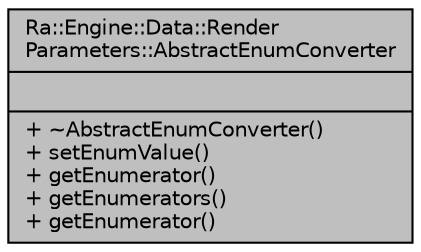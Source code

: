 digraph "Ra::Engine::Data::RenderParameters::AbstractEnumConverter"
{
 // INTERACTIVE_SVG=YES
 // LATEX_PDF_SIZE
  edge [fontname="Helvetica",fontsize="10",labelfontname="Helvetica",labelfontsize="10"];
  node [fontname="Helvetica",fontsize="10",shape=record];
  Node1 [label="{Ra::Engine::Data::Render\lParameters::AbstractEnumConverter\n||+ ~AbstractEnumConverter()\l+ setEnumValue()\l+ getEnumerator()\l+ getEnumerators()\l+ getEnumerator()\l}",height=0.2,width=0.4,color="black", fillcolor="grey75", style="filled", fontcolor="black",tooltip="Management of parameter of enum type. This allow to set the parameter using a string representation o..."];
}
